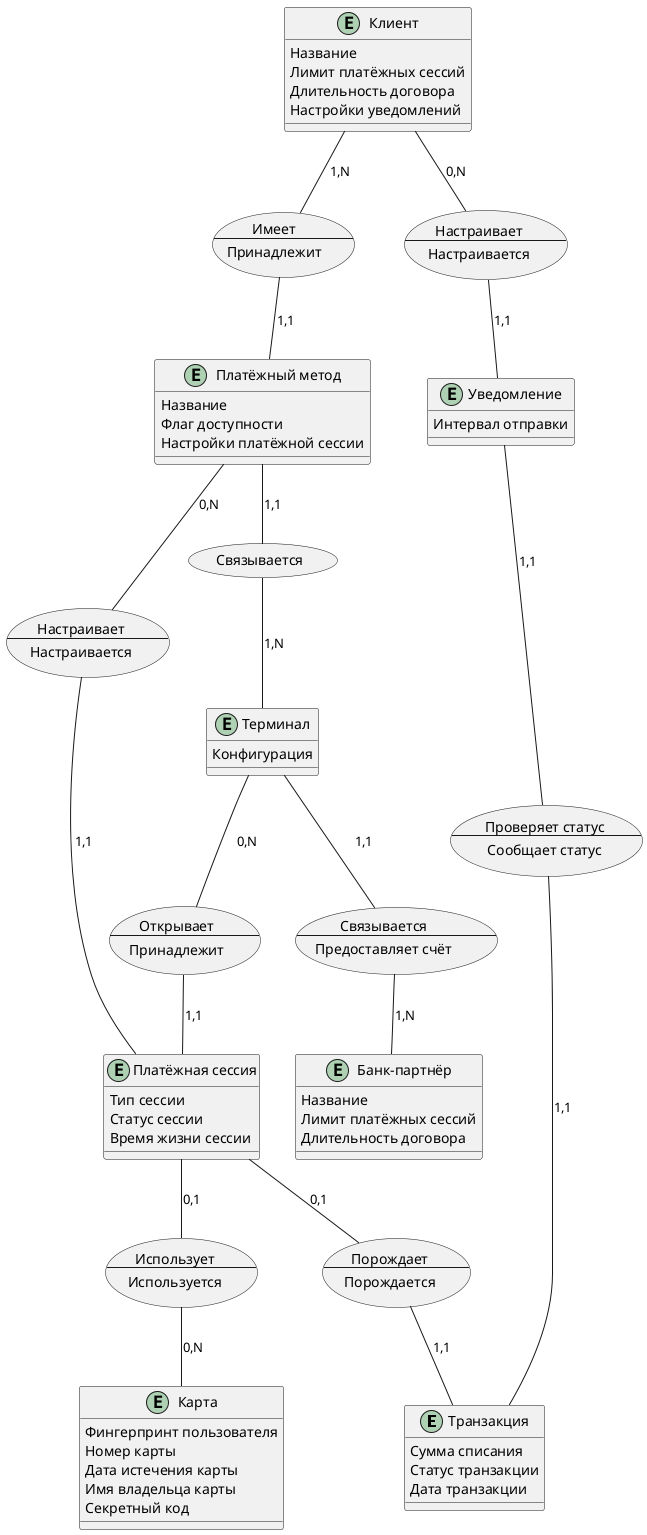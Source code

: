 @startuml
hide empty description

entity "Транзакция" as transaction {
    Сумма списания
    Статус транзакции
    Дата транзакции
}

entity "Платёжная сессия" as session {
    Тип сессии
    Статус сессии
    Время жизни сессии
}

entity "Терминал" as terminal {
    Конфигурация
}

entity "Карта" as card {
    Фингерпринт пользователя
    Номер карты
    Дата истечения карты
    Имя владельца карты
    Секретный код
}

entity "Банк-партнёр" as bank {
    Название
    Лимит платёжных сессий
    Длительность договора
}

entity "Клиент" as client {
    Название
    Лимит платёжных сессий
    Длительность договора
    Настройки уведомлений
}

entity "Платёжный метод" as method {
    Название
    Флаг доступности
    Настройки платёжной сессии
}

entity "Уведомление" as notif {
    Интервал отправки
}


usecase opens [
Открывает
--
Принадлежит
]
usecase builds [
Порождает
--
Порождается
]
usecase uses [
Использует
--
Используется
]
usecase loans [
Связывается
--
Предоставляет счёт
]
usecase has [
Имеет
--
Принадлежит
]
usecase links [
Связывается
]
usecase configures1 [
Настраивает
--
Настраивается
]
usecase configures2 [
Настраивает
--
Настраивается
]
usecase checks [
Проверяет статус
--
Сообщает статус
]


terminal -- opens : 0,N
opens -- session : 1,1

session -- builds : 0,1
builds -- transaction : 1,1

session -- uses : 0,1
uses -- card : 0,N

terminal -- loans : 1,1
loans -- bank : 1,N

client -- has : 1,N
has -- method : 1,1

method -- links : 1,1
links -- terminal : 1,N

method -- configures1 : 0,N
configures1 -- session : 1,1

client -- configures2 : 0,N
configures2 -- notif : 1,1

notif -- checks : 1,1
checks -- transaction : 1,1

@enduml